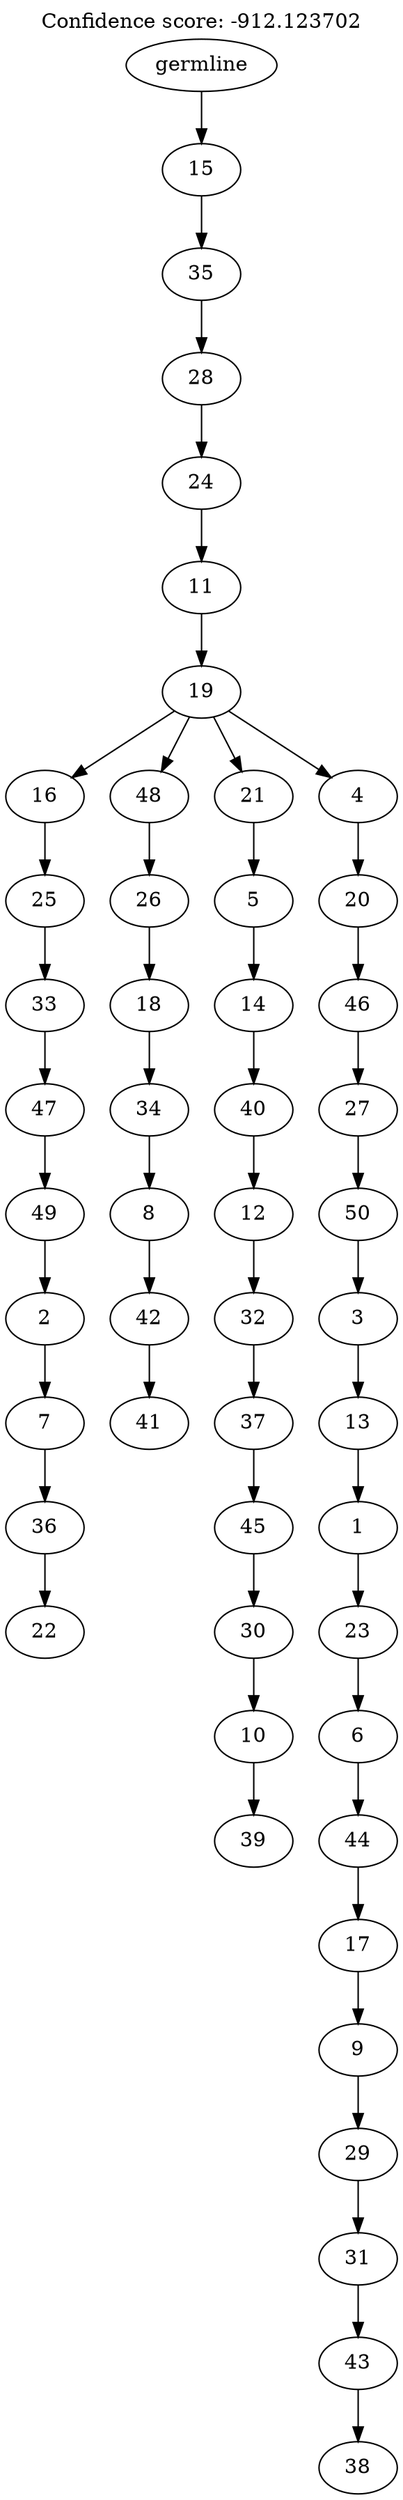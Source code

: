 digraph g {
	"49" -> "50";
	"50" [label="22"];
	"48" -> "49";
	"49" [label="36"];
	"47" -> "48";
	"48" [label="7"];
	"46" -> "47";
	"47" [label="2"];
	"45" -> "46";
	"46" [label="49"];
	"44" -> "45";
	"45" [label="47"];
	"43" -> "44";
	"44" [label="33"];
	"42" -> "43";
	"43" [label="25"];
	"40" -> "41";
	"41" [label="41"];
	"39" -> "40";
	"40" [label="42"];
	"38" -> "39";
	"39" [label="8"];
	"37" -> "38";
	"38" [label="34"];
	"36" -> "37";
	"37" [label="18"];
	"35" -> "36";
	"36" [label="26"];
	"33" -> "34";
	"34" [label="39"];
	"32" -> "33";
	"33" [label="10"];
	"31" -> "32";
	"32" [label="30"];
	"30" -> "31";
	"31" [label="45"];
	"29" -> "30";
	"30" [label="37"];
	"28" -> "29";
	"29" [label="32"];
	"27" -> "28";
	"28" [label="12"];
	"26" -> "27";
	"27" [label="40"];
	"25" -> "26";
	"26" [label="14"];
	"24" -> "25";
	"25" [label="5"];
	"22" -> "23";
	"23" [label="38"];
	"21" -> "22";
	"22" [label="43"];
	"20" -> "21";
	"21" [label="31"];
	"19" -> "20";
	"20" [label="29"];
	"18" -> "19";
	"19" [label="9"];
	"17" -> "18";
	"18" [label="17"];
	"16" -> "17";
	"17" [label="44"];
	"15" -> "16";
	"16" [label="6"];
	"14" -> "15";
	"15" [label="23"];
	"13" -> "14";
	"14" [label="1"];
	"12" -> "13";
	"13" [label="13"];
	"11" -> "12";
	"12" [label="3"];
	"10" -> "11";
	"11" [label="50"];
	"9" -> "10";
	"10" [label="27"];
	"8" -> "9";
	"9" [label="46"];
	"7" -> "8";
	"8" [label="20"];
	"6" -> "7";
	"7" [label="4"];
	"6" -> "24";
	"24" [label="21"];
	"6" -> "35";
	"35" [label="48"];
	"6" -> "42";
	"42" [label="16"];
	"5" -> "6";
	"6" [label="19"];
	"4" -> "5";
	"5" [label="11"];
	"3" -> "4";
	"4" [label="24"];
	"2" -> "3";
	"3" [label="28"];
	"1" -> "2";
	"2" [label="35"];
	"0" -> "1";
	"1" [label="15"];
	"0" [label="germline"];
	labelloc="t";
	label="Confidence score: -912.123702";
}
